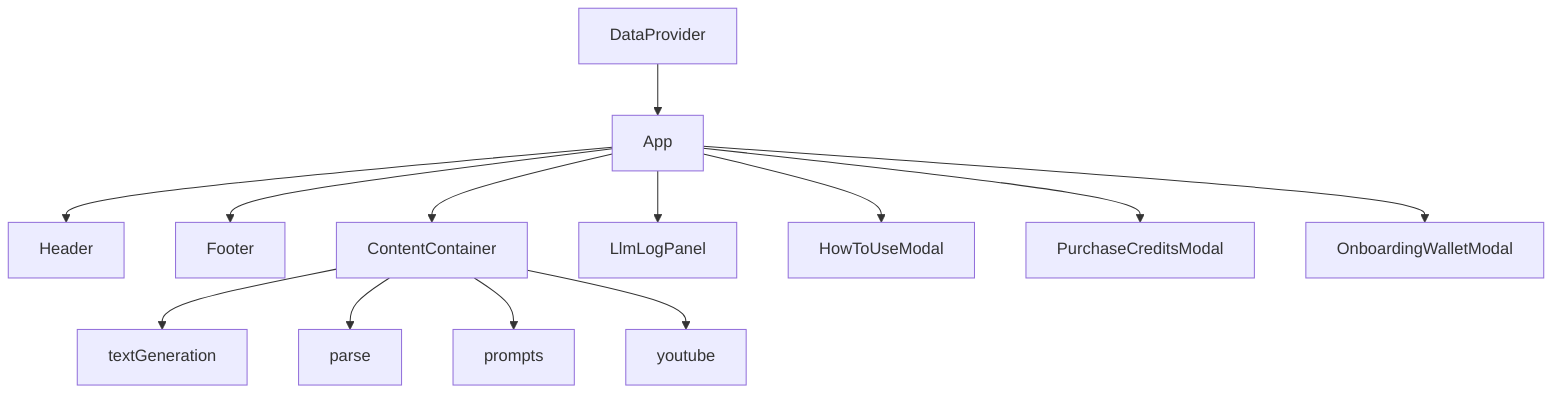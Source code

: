 graph TD
  DataProvider --> App
  App --> Header
  App --> Footer
  App --> ContentContainer
  App --> LlmLogPanel
  App --> HowToUseModal
  App --> PurchaseCreditsModal
  App --> OnboardingWalletModal
  ContentContainer --> textGeneration
  ContentContainer --> parse
  ContentContainer --> prompts
  ContentContainer --> youtube